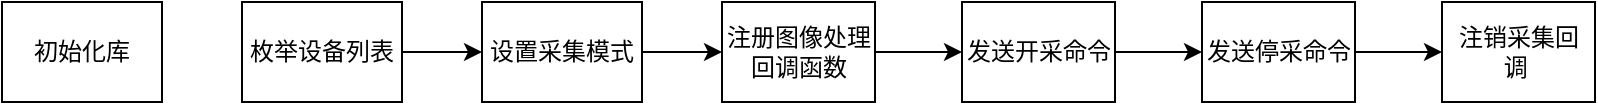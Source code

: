 <mxfile version="21.2.1" type="device">
  <diagram name="第 1 页" id="8vb1Q_0aVTbVaTmLlvlf">
    <mxGraphModel dx="400" dy="486" grid="1" gridSize="10" guides="1" tooltips="1" connect="1" arrows="1" fold="1" page="1" pageScale="1" pageWidth="827" pageHeight="1169" math="0" shadow="0">
      <root>
        <mxCell id="0" />
        <mxCell id="1" parent="0" />
        <mxCell id="FigcKovKg2O1LZybMEYT-1" value="初始化库" style="rounded=0;whiteSpace=wrap;html=1;" vertex="1" parent="1">
          <mxGeometry y="240" width="80" height="50" as="geometry" />
        </mxCell>
        <mxCell id="FigcKovKg2O1LZybMEYT-8" style="edgeStyle=orthogonalEdgeStyle;rounded=0;orthogonalLoop=1;jettySize=auto;html=1;exitX=1;exitY=0.5;exitDx=0;exitDy=0;entryX=0;entryY=0.5;entryDx=0;entryDy=0;" edge="1" parent="1" source="FigcKovKg2O1LZybMEYT-2" target="FigcKovKg2O1LZybMEYT-3">
          <mxGeometry relative="1" as="geometry" />
        </mxCell>
        <mxCell id="FigcKovKg2O1LZybMEYT-2" value="&lt;div&gt;枚举设备列表&lt;/div&gt;" style="rounded=0;whiteSpace=wrap;html=1;" vertex="1" parent="1">
          <mxGeometry x="120" y="240" width="80" height="50" as="geometry" />
        </mxCell>
        <mxCell id="FigcKovKg2O1LZybMEYT-9" style="edgeStyle=orthogonalEdgeStyle;rounded=0;orthogonalLoop=1;jettySize=auto;html=1;exitX=1;exitY=0.5;exitDx=0;exitDy=0;entryX=0;entryY=0.5;entryDx=0;entryDy=0;" edge="1" parent="1" source="FigcKovKg2O1LZybMEYT-3" target="FigcKovKg2O1LZybMEYT-4">
          <mxGeometry relative="1" as="geometry" />
        </mxCell>
        <mxCell id="FigcKovKg2O1LZybMEYT-3" value="&lt;div&gt;设置采集模式&lt;/div&gt;" style="rounded=0;whiteSpace=wrap;html=1;" vertex="1" parent="1">
          <mxGeometry x="240" y="240" width="80" height="50" as="geometry" />
        </mxCell>
        <mxCell id="FigcKovKg2O1LZybMEYT-10" style="edgeStyle=orthogonalEdgeStyle;rounded=0;orthogonalLoop=1;jettySize=auto;html=1;exitX=1;exitY=0.5;exitDx=0;exitDy=0;entryX=0;entryY=0.5;entryDx=0;entryDy=0;" edge="1" parent="1" source="FigcKovKg2O1LZybMEYT-4" target="FigcKovKg2O1LZybMEYT-5">
          <mxGeometry relative="1" as="geometry" />
        </mxCell>
        <mxCell id="FigcKovKg2O1LZybMEYT-4" value="&lt;div&gt;注册图像处理回调函数&lt;/div&gt;" style="rounded=0;whiteSpace=wrap;html=1;" vertex="1" parent="1">
          <mxGeometry x="360" y="240" width="76.5" height="50" as="geometry" />
        </mxCell>
        <mxCell id="FigcKovKg2O1LZybMEYT-11" style="edgeStyle=orthogonalEdgeStyle;rounded=0;orthogonalLoop=1;jettySize=auto;html=1;exitX=1;exitY=0.5;exitDx=0;exitDy=0;entryX=0;entryY=0.5;entryDx=0;entryDy=0;" edge="1" parent="1" source="FigcKovKg2O1LZybMEYT-5" target="FigcKovKg2O1LZybMEYT-6">
          <mxGeometry relative="1" as="geometry" />
        </mxCell>
        <mxCell id="FigcKovKg2O1LZybMEYT-5" value="&lt;div&gt;发送开采命令&lt;/div&gt;" style="rounded=0;whiteSpace=wrap;html=1;" vertex="1" parent="1">
          <mxGeometry x="480" y="240" width="76.5" height="50" as="geometry" />
        </mxCell>
        <mxCell id="FigcKovKg2O1LZybMEYT-12" style="edgeStyle=orthogonalEdgeStyle;rounded=0;orthogonalLoop=1;jettySize=auto;html=1;exitX=1;exitY=0.5;exitDx=0;exitDy=0;entryX=0;entryY=0.5;entryDx=0;entryDy=0;" edge="1" parent="1" source="FigcKovKg2O1LZybMEYT-6" target="FigcKovKg2O1LZybMEYT-7">
          <mxGeometry relative="1" as="geometry" />
        </mxCell>
        <mxCell id="FigcKovKg2O1LZybMEYT-6" value="&lt;div&gt;发送停采命令&lt;/div&gt;" style="rounded=0;whiteSpace=wrap;html=1;" vertex="1" parent="1">
          <mxGeometry x="600" y="240" width="76.5" height="50" as="geometry" />
        </mxCell>
        <mxCell id="FigcKovKg2O1LZybMEYT-7" value="&lt;div&gt;注销采集回调&amp;nbsp;&lt;/div&gt;" style="rounded=0;whiteSpace=wrap;html=1;" vertex="1" parent="1">
          <mxGeometry x="720" y="240" width="76.5" height="50" as="geometry" />
        </mxCell>
      </root>
    </mxGraphModel>
  </diagram>
</mxfile>
